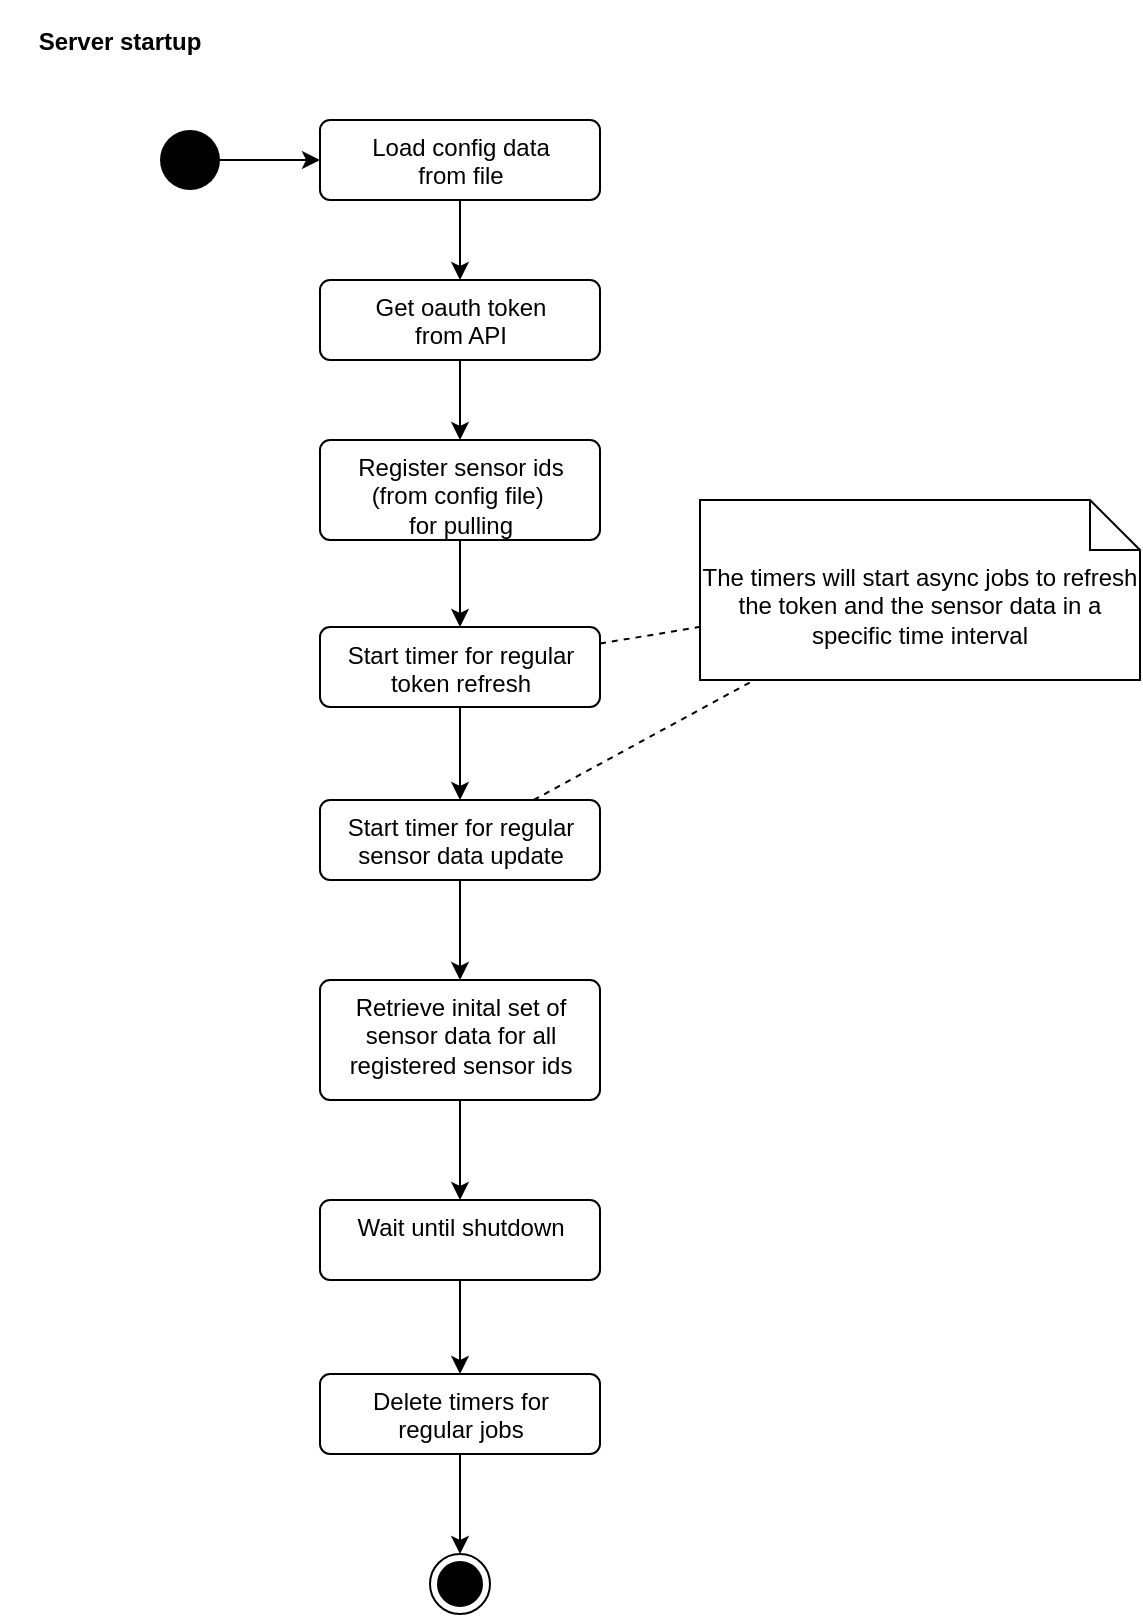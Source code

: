 <mxfile version="13.9.9" type="device"><diagram id="HRYaH_EmCXloFaotZuzM" name="Seite-1"><mxGraphModel dx="1086" dy="806" grid="1" gridSize="10" guides="1" tooltips="1" connect="1" arrows="1" fold="1" page="1" pageScale="1" pageWidth="1169" pageHeight="827" math="0" shadow="0"><root><mxCell id="0"/><mxCell id="1" parent="0"/><mxCell id="ma0geHzoOm22XpdyS9FU-3" style="edgeStyle=orthogonalEdgeStyle;rounded=0;orthogonalLoop=1;jettySize=auto;html=1;" parent="1" source="ma0geHzoOm22XpdyS9FU-1" target="ma0geHzoOm22XpdyS9FU-2" edge="1"><mxGeometry relative="1" as="geometry"/></mxCell><mxCell id="ma0geHzoOm22XpdyS9FU-1" value="" style="ellipse;fillColor=#000000;strokeColor=none;" parent="1" vertex="1"><mxGeometry x="80" y="65" width="30" height="30" as="geometry"/></mxCell><mxCell id="ma0geHzoOm22XpdyS9FU-5" style="edgeStyle=orthogonalEdgeStyle;rounded=0;orthogonalLoop=1;jettySize=auto;html=1;" parent="1" source="ma0geHzoOm22XpdyS9FU-2" target="ma0geHzoOm22XpdyS9FU-4" edge="1"><mxGeometry relative="1" as="geometry"/></mxCell><mxCell id="ma0geHzoOm22XpdyS9FU-2" value="Load config data&lt;br&gt;from file" style="html=1;align=center;verticalAlign=top;rounded=1;absoluteArcSize=1;arcSize=10;dashed=0;" parent="1" vertex="1"><mxGeometry x="160" y="60" width="140" height="40" as="geometry"/></mxCell><mxCell id="ma0geHzoOm22XpdyS9FU-7" style="edgeStyle=orthogonalEdgeStyle;rounded=0;orthogonalLoop=1;jettySize=auto;html=1;" parent="1" source="ma0geHzoOm22XpdyS9FU-4" target="ma0geHzoOm22XpdyS9FU-6" edge="1"><mxGeometry relative="1" as="geometry"/></mxCell><mxCell id="ma0geHzoOm22XpdyS9FU-4" value="Get oauth token&lt;br&gt;from API" style="html=1;align=center;verticalAlign=top;rounded=1;absoluteArcSize=1;arcSize=10;dashed=0;" parent="1" vertex="1"><mxGeometry x="160" y="140" width="140" height="40" as="geometry"/></mxCell><mxCell id="ma0geHzoOm22XpdyS9FU-10" style="edgeStyle=orthogonalEdgeStyle;rounded=0;orthogonalLoop=1;jettySize=auto;html=1;" parent="1" source="ma0geHzoOm22XpdyS9FU-6" target="ma0geHzoOm22XpdyS9FU-8" edge="1"><mxGeometry relative="1" as="geometry"/></mxCell><mxCell id="ma0geHzoOm22XpdyS9FU-6" value="Register sensor ids&lt;br&gt;(from config file)&amp;nbsp;&lt;br&gt;for pulling" style="html=1;align=center;verticalAlign=top;rounded=1;absoluteArcSize=1;arcSize=10;dashed=0;" parent="1" vertex="1"><mxGeometry x="160" y="220" width="140" height="50" as="geometry"/></mxCell><mxCell id="ma0geHzoOm22XpdyS9FU-11" style="edgeStyle=orthogonalEdgeStyle;rounded=0;orthogonalLoop=1;jettySize=auto;html=1;" parent="1" source="ma0geHzoOm22XpdyS9FU-8" target="ma0geHzoOm22XpdyS9FU-9" edge="1"><mxGeometry relative="1" as="geometry"/></mxCell><mxCell id="ma0geHzoOm22XpdyS9FU-23" style="rounded=0;orthogonalLoop=1;jettySize=auto;html=1;dashed=1;endArrow=none;endFill=0;" parent="1" source="ma0geHzoOm22XpdyS9FU-8" target="ma0geHzoOm22XpdyS9FU-21" edge="1"><mxGeometry relative="1" as="geometry"/></mxCell><mxCell id="ma0geHzoOm22XpdyS9FU-8" value="Start timer for regular&lt;br&gt;token refresh" style="html=1;align=center;verticalAlign=top;rounded=1;absoluteArcSize=1;arcSize=10;dashed=0;" parent="1" vertex="1"><mxGeometry x="160" y="313.5" width="140" height="40" as="geometry"/></mxCell><mxCell id="ma0geHzoOm22XpdyS9FU-13" style="edgeStyle=orthogonalEdgeStyle;rounded=0;orthogonalLoop=1;jettySize=auto;html=1;" parent="1" source="ma0geHzoOm22XpdyS9FU-9" target="ma0geHzoOm22XpdyS9FU-12" edge="1"><mxGeometry relative="1" as="geometry"/></mxCell><mxCell id="ma0geHzoOm22XpdyS9FU-22" style="rounded=0;orthogonalLoop=1;jettySize=auto;html=1;dashed=1;endArrow=none;endFill=0;" parent="1" source="ma0geHzoOm22XpdyS9FU-9" target="ma0geHzoOm22XpdyS9FU-21" edge="1"><mxGeometry relative="1" as="geometry"/></mxCell><mxCell id="ma0geHzoOm22XpdyS9FU-9" value="Start timer for regular&lt;br&gt;sensor data update" style="html=1;align=center;verticalAlign=top;rounded=1;absoluteArcSize=1;arcSize=10;dashed=0;" parent="1" vertex="1"><mxGeometry x="160" y="400" width="140" height="40" as="geometry"/></mxCell><mxCell id="ma0geHzoOm22XpdyS9FU-16" style="edgeStyle=orthogonalEdgeStyle;rounded=0;orthogonalLoop=1;jettySize=auto;html=1;" parent="1" source="ma0geHzoOm22XpdyS9FU-12" target="ma0geHzoOm22XpdyS9FU-15" edge="1"><mxGeometry relative="1" as="geometry"/></mxCell><mxCell id="ma0geHzoOm22XpdyS9FU-12" value="Retrieve inital set of&lt;br&gt;sensor data for all&lt;br&gt;registered sensor ids" style="html=1;align=center;verticalAlign=top;rounded=1;absoluteArcSize=1;arcSize=10;dashed=0;" parent="1" vertex="1"><mxGeometry x="160" y="490" width="140" height="60" as="geometry"/></mxCell><mxCell id="ma0geHzoOm22XpdyS9FU-20" style="edgeStyle=orthogonalEdgeStyle;rounded=0;orthogonalLoop=1;jettySize=auto;html=1;" parent="1" source="ma0geHzoOm22XpdyS9FU-15" target="ma0geHzoOm22XpdyS9FU-17" edge="1"><mxGeometry relative="1" as="geometry"/></mxCell><mxCell id="ma0geHzoOm22XpdyS9FU-15" value="Wait until shutdown" style="html=1;align=center;verticalAlign=top;rounded=1;absoluteArcSize=1;arcSize=10;dashed=0;" parent="1" vertex="1"><mxGeometry x="160" y="600" width="140" height="40" as="geometry"/></mxCell><mxCell id="ma0geHzoOm22XpdyS9FU-19" style="edgeStyle=orthogonalEdgeStyle;rounded=0;orthogonalLoop=1;jettySize=auto;html=1;" parent="1" source="ma0geHzoOm22XpdyS9FU-17" target="ma0geHzoOm22XpdyS9FU-18" edge="1"><mxGeometry relative="1" as="geometry"/></mxCell><mxCell id="ma0geHzoOm22XpdyS9FU-17" value="Delete timers for&lt;br&gt;regular jobs" style="html=1;align=center;verticalAlign=top;rounded=1;absoluteArcSize=1;arcSize=10;dashed=0;" parent="1" vertex="1"><mxGeometry x="160" y="687" width="140" height="40" as="geometry"/></mxCell><mxCell id="ma0geHzoOm22XpdyS9FU-18" value="" style="ellipse;html=1;shape=endState;fillColor=#000000;strokeColor=#000000;" parent="1" vertex="1"><mxGeometry x="215" y="777" width="30" height="30" as="geometry"/></mxCell><mxCell id="ma0geHzoOm22XpdyS9FU-21" value="The timers will start async jobs to refresh the token and the sensor data in a specific time interval" style="shape=note2;boundedLbl=1;whiteSpace=wrap;html=1;size=25;verticalAlign=top;align=center;" parent="1" vertex="1"><mxGeometry x="350" y="250" width="220" height="90" as="geometry"/></mxCell><mxCell id="F2HU7KUpFXQNUTu_xStg-1" value="Server startup" style="text;align=center;fontStyle=1;verticalAlign=middle;spacingLeft=3;spacingRight=3;strokeColor=none;rotatable=0;points=[[0,0.5],[1,0.5]];portConstraint=eastwest;" vertex="1" parent="1"><mxGeometry width="120" height="40" as="geometry"/></mxCell></root></mxGraphModel></diagram></mxfile>